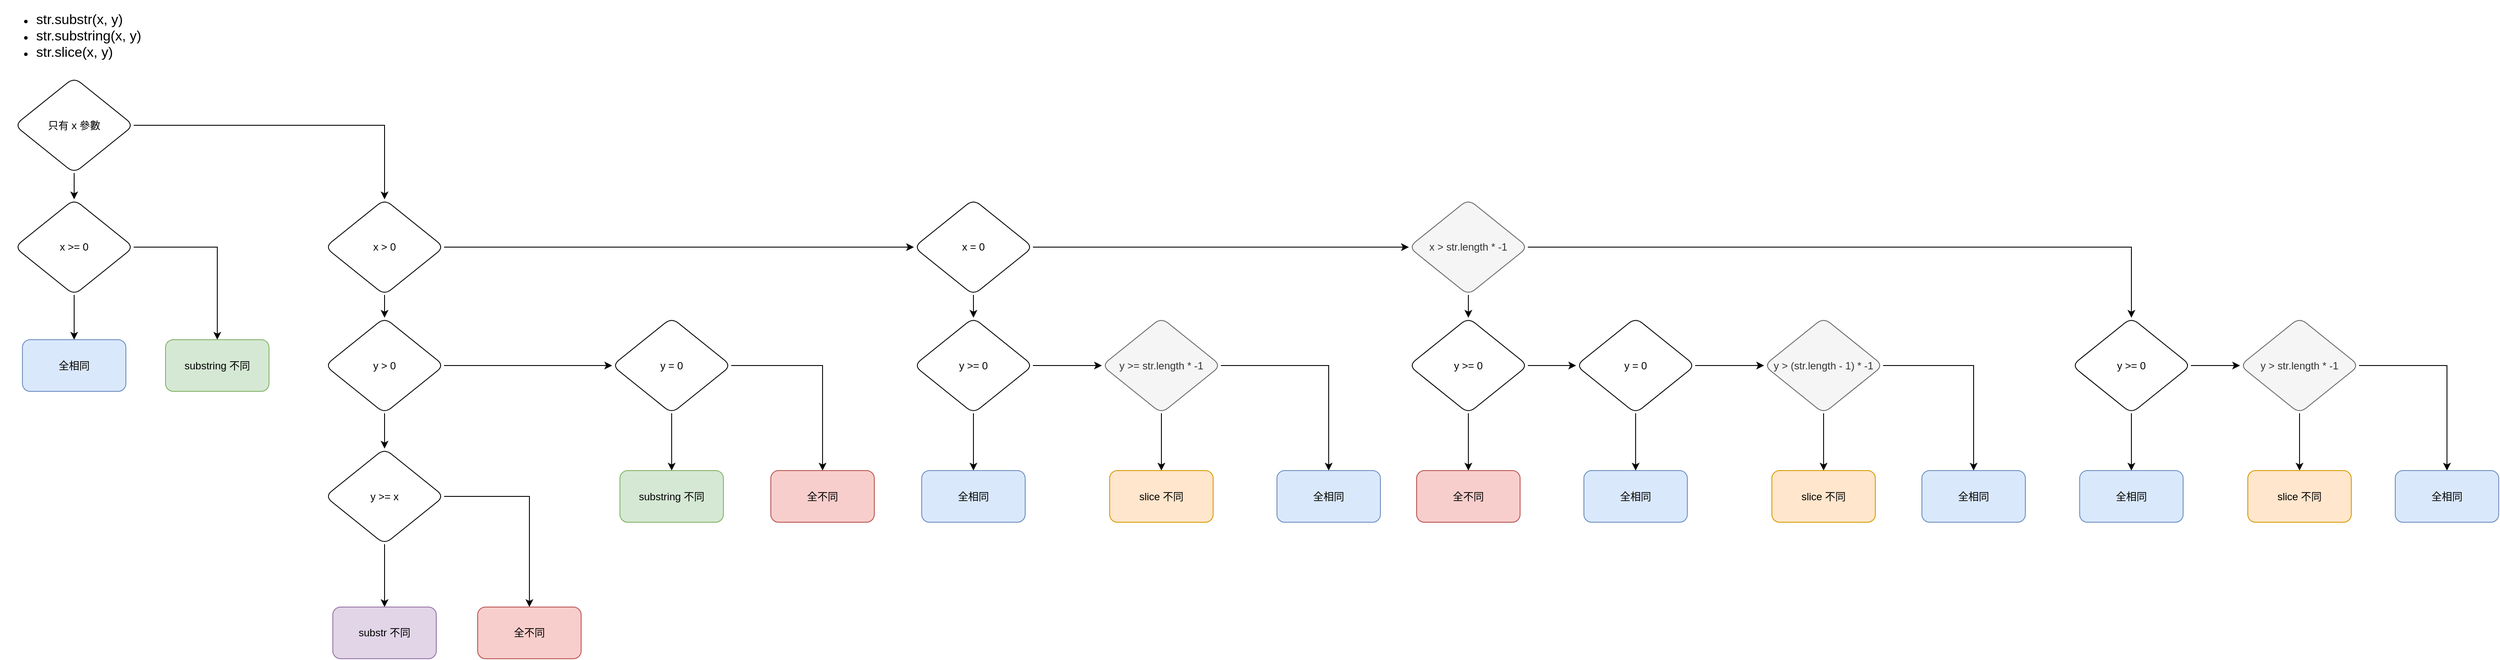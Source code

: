 <mxfile version="24.6.5" type="github">
  <diagram name="第 1 页" id="wg9w4PzNafmkmtGwNENZ">
    <mxGraphModel dx="2636" dy="2099" grid="1" gridSize="10" guides="1" tooltips="1" connect="1" arrows="1" fold="1" page="1" pageScale="1" pageWidth="827" pageHeight="1169" math="0" shadow="0">
      <root>
        <mxCell id="0" />
        <mxCell id="1" parent="0" />
        <mxCell id="AZ1vZ3ruoQsWkpssV_kE-40" style="edgeStyle=orthogonalEdgeStyle;rounded=0;orthogonalLoop=1;jettySize=auto;html=1;" edge="1" parent="1" source="AZ1vZ3ruoQsWkpssV_kE-11" target="AZ1vZ3ruoQsWkpssV_kE-20">
          <mxGeometry relative="1" as="geometry" />
        </mxCell>
        <mxCell id="AZ1vZ3ruoQsWkpssV_kE-41" style="edgeStyle=orthogonalEdgeStyle;rounded=0;orthogonalLoop=1;jettySize=auto;html=1;" edge="1" parent="1" source="AZ1vZ3ruoQsWkpssV_kE-11" target="AZ1vZ3ruoQsWkpssV_kE-39">
          <mxGeometry relative="1" as="geometry" />
        </mxCell>
        <mxCell id="AZ1vZ3ruoQsWkpssV_kE-11" value="只有 x 參數" style="rhombus;whiteSpace=wrap;html=1;rounded=1;strokeColor=default;align=center;verticalAlign=middle;fontFamily=Helvetica;fontSize=12;fontColor=default;fillColor=default;" vertex="1" parent="1">
          <mxGeometry x="-182" y="-37" width="138" height="111" as="geometry" />
        </mxCell>
        <mxCell id="AZ1vZ3ruoQsWkpssV_kE-36" value="" style="edgeStyle=orthogonalEdgeStyle;rounded=0;orthogonalLoop=1;jettySize=auto;html=1;" edge="1" parent="1" source="AZ1vZ3ruoQsWkpssV_kE-20" target="AZ1vZ3ruoQsWkpssV_kE-35">
          <mxGeometry relative="1" as="geometry" />
        </mxCell>
        <mxCell id="AZ1vZ3ruoQsWkpssV_kE-51" style="edgeStyle=orthogonalEdgeStyle;rounded=0;orthogonalLoop=1;jettySize=auto;html=1;" edge="1" parent="1" source="AZ1vZ3ruoQsWkpssV_kE-20" target="AZ1vZ3ruoQsWkpssV_kE-48">
          <mxGeometry relative="1" as="geometry" />
        </mxCell>
        <mxCell id="AZ1vZ3ruoQsWkpssV_kE-20" value="&lt;div&gt;x &amp;gt; 0&lt;/div&gt;" style="rhombus;whiteSpace=wrap;html=1;rounded=1;strokeColor=default;align=center;verticalAlign=middle;fontFamily=Helvetica;fontSize=12;fontColor=default;fillColor=default;" vertex="1" parent="1">
          <mxGeometry x="178" y="104.5" width="138" height="111" as="geometry" />
        </mxCell>
        <mxCell id="AZ1vZ3ruoQsWkpssV_kE-65" value="" style="edgeStyle=orthogonalEdgeStyle;rounded=0;orthogonalLoop=1;jettySize=auto;html=1;" edge="1" parent="1" source="AZ1vZ3ruoQsWkpssV_kE-35" target="AZ1vZ3ruoQsWkpssV_kE-64">
          <mxGeometry relative="1" as="geometry" />
        </mxCell>
        <mxCell id="AZ1vZ3ruoQsWkpssV_kE-69" value="" style="edgeStyle=orthogonalEdgeStyle;rounded=0;orthogonalLoop=1;jettySize=auto;html=1;" edge="1" parent="1" source="AZ1vZ3ruoQsWkpssV_kE-35" target="AZ1vZ3ruoQsWkpssV_kE-68">
          <mxGeometry relative="1" as="geometry" />
        </mxCell>
        <mxCell id="AZ1vZ3ruoQsWkpssV_kE-35" value="&lt;div&gt;y &amp;gt; 0&lt;/div&gt;" style="rhombus;whiteSpace=wrap;html=1;rounded=1;strokeColor=default;align=center;verticalAlign=middle;fontFamily=Helvetica;fontSize=12;fontColor=default;fillColor=default;" vertex="1" parent="1">
          <mxGeometry x="178" y="242" width="138" height="111" as="geometry" />
        </mxCell>
        <mxCell id="AZ1vZ3ruoQsWkpssV_kE-43" value="" style="edgeStyle=orthogonalEdgeStyle;rounded=0;orthogonalLoop=1;jettySize=auto;html=1;" edge="1" parent="1" source="AZ1vZ3ruoQsWkpssV_kE-39" target="AZ1vZ3ruoQsWkpssV_kE-42">
          <mxGeometry relative="1" as="geometry" />
        </mxCell>
        <mxCell id="AZ1vZ3ruoQsWkpssV_kE-45" style="edgeStyle=orthogonalEdgeStyle;rounded=0;orthogonalLoop=1;jettySize=auto;html=1;entryX=0.5;entryY=0;entryDx=0;entryDy=0;" edge="1" parent="1" source="AZ1vZ3ruoQsWkpssV_kE-39" target="AZ1vZ3ruoQsWkpssV_kE-44">
          <mxGeometry relative="1" as="geometry" />
        </mxCell>
        <mxCell id="AZ1vZ3ruoQsWkpssV_kE-39" value="&lt;div&gt;x &amp;gt;= 0&lt;/div&gt;" style="rhombus;whiteSpace=wrap;html=1;rounded=1;strokeColor=default;align=center;verticalAlign=middle;fontFamily=Helvetica;fontSize=12;fontColor=default;fillColor=default;" vertex="1" parent="1">
          <mxGeometry x="-182" y="104.5" width="138" height="111" as="geometry" />
        </mxCell>
        <mxCell id="AZ1vZ3ruoQsWkpssV_kE-42" value="全相同" style="rounded=1;whiteSpace=wrap;html=1;fillColor=#dae8fc;strokeColor=#6c8ebf;" vertex="1" parent="1">
          <mxGeometry x="-173" y="267.5" width="120" height="60" as="geometry" />
        </mxCell>
        <mxCell id="AZ1vZ3ruoQsWkpssV_kE-44" value="substring 不同" style="rounded=1;whiteSpace=wrap;html=1;fillColor=#d5e8d4;strokeColor=#82b366;" vertex="1" parent="1">
          <mxGeometry x="-7" y="267.5" width="120" height="60" as="geometry" />
        </mxCell>
        <mxCell id="AZ1vZ3ruoQsWkpssV_kE-53" value="" style="edgeStyle=orthogonalEdgeStyle;rounded=0;orthogonalLoop=1;jettySize=auto;html=1;" edge="1" parent="1" source="AZ1vZ3ruoQsWkpssV_kE-48" target="AZ1vZ3ruoQsWkpssV_kE-52">
          <mxGeometry relative="1" as="geometry" />
        </mxCell>
        <mxCell id="AZ1vZ3ruoQsWkpssV_kE-55" value="" style="edgeStyle=orthogonalEdgeStyle;rounded=0;orthogonalLoop=1;jettySize=auto;html=1;" edge="1" parent="1" source="AZ1vZ3ruoQsWkpssV_kE-48" target="AZ1vZ3ruoQsWkpssV_kE-54">
          <mxGeometry relative="1" as="geometry" />
        </mxCell>
        <mxCell id="AZ1vZ3ruoQsWkpssV_kE-48" value="&lt;div&gt;x = 0&lt;/div&gt;" style="rhombus;whiteSpace=wrap;html=1;rounded=1;strokeColor=default;align=center;verticalAlign=middle;fontFamily=Helvetica;fontSize=12;fontColor=default;fillColor=default;" vertex="1" parent="1">
          <mxGeometry x="861" y="104.5" width="138" height="111" as="geometry" />
        </mxCell>
        <mxCell id="AZ1vZ3ruoQsWkpssV_kE-105" value="" style="edgeStyle=orthogonalEdgeStyle;rounded=0;orthogonalLoop=1;jettySize=auto;html=1;" edge="1" parent="1" source="AZ1vZ3ruoQsWkpssV_kE-52" target="AZ1vZ3ruoQsWkpssV_kE-104">
          <mxGeometry relative="1" as="geometry" />
        </mxCell>
        <mxCell id="AZ1vZ3ruoQsWkpssV_kE-119" style="edgeStyle=orthogonalEdgeStyle;rounded=0;orthogonalLoop=1;jettySize=auto;html=1;" edge="1" parent="1" source="AZ1vZ3ruoQsWkpssV_kE-52" target="AZ1vZ3ruoQsWkpssV_kE-78">
          <mxGeometry relative="1" as="geometry">
            <mxPoint x="2317" y="160" as="targetPoint" />
          </mxGeometry>
        </mxCell>
        <mxCell id="AZ1vZ3ruoQsWkpssV_kE-52" value="x &amp;gt; str.length * -1" style="rhombus;whiteSpace=wrap;html=1;rounded=1;strokeColor=#666666;align=center;verticalAlign=middle;fontFamily=Helvetica;fontSize=12;fontColor=#333333;fillColor=#f5f5f5;" vertex="1" parent="1">
          <mxGeometry x="1435" y="104.5" width="138" height="111" as="geometry" />
        </mxCell>
        <mxCell id="AZ1vZ3ruoQsWkpssV_kE-57" value="" style="edgeStyle=orthogonalEdgeStyle;rounded=0;orthogonalLoop=1;jettySize=auto;html=1;" edge="1" parent="1" source="AZ1vZ3ruoQsWkpssV_kE-54" target="AZ1vZ3ruoQsWkpssV_kE-56">
          <mxGeometry relative="1" as="geometry" />
        </mxCell>
        <mxCell id="AZ1vZ3ruoQsWkpssV_kE-59" value="" style="edgeStyle=orthogonalEdgeStyle;rounded=0;orthogonalLoop=1;jettySize=auto;html=1;" edge="1" parent="1" source="AZ1vZ3ruoQsWkpssV_kE-54" target="AZ1vZ3ruoQsWkpssV_kE-58">
          <mxGeometry relative="1" as="geometry" />
        </mxCell>
        <mxCell id="AZ1vZ3ruoQsWkpssV_kE-54" value="&lt;div&gt;y &amp;gt;= 0&lt;/div&gt;" style="rhombus;whiteSpace=wrap;html=1;rounded=1;strokeColor=default;align=center;verticalAlign=middle;fontFamily=Helvetica;fontSize=12;fontColor=default;fillColor=default;" vertex="1" parent="1">
          <mxGeometry x="861" y="242" width="138" height="111" as="geometry" />
        </mxCell>
        <mxCell id="AZ1vZ3ruoQsWkpssV_kE-56" value="全相同" style="whiteSpace=wrap;html=1;rounded=1;fillColor=#dae8fc;strokeColor=#6c8ebf;" vertex="1" parent="1">
          <mxGeometry x="870" y="419.5" width="120" height="60" as="geometry" />
        </mxCell>
        <mxCell id="AZ1vZ3ruoQsWkpssV_kE-61" value="" style="edgeStyle=orthogonalEdgeStyle;rounded=0;orthogonalLoop=1;jettySize=auto;html=1;" edge="1" parent="1" source="AZ1vZ3ruoQsWkpssV_kE-58" target="AZ1vZ3ruoQsWkpssV_kE-60">
          <mxGeometry relative="1" as="geometry" />
        </mxCell>
        <mxCell id="AZ1vZ3ruoQsWkpssV_kE-63" value="" style="edgeStyle=orthogonalEdgeStyle;rounded=0;orthogonalLoop=1;jettySize=auto;html=1;" edge="1" parent="1" source="AZ1vZ3ruoQsWkpssV_kE-58" target="AZ1vZ3ruoQsWkpssV_kE-62">
          <mxGeometry relative="1" as="geometry" />
        </mxCell>
        <mxCell id="AZ1vZ3ruoQsWkpssV_kE-58" value="&lt;div&gt;y &amp;gt;= str.length * -1&lt;/div&gt;" style="rhombus;whiteSpace=wrap;html=1;rounded=1;strokeColor=#666666;align=center;verticalAlign=middle;fontFamily=Helvetica;fontSize=12;fontColor=#333333;fillColor=#f5f5f5;" vertex="1" parent="1">
          <mxGeometry x="1079" y="242" width="138" height="111" as="geometry" />
        </mxCell>
        <mxCell id="AZ1vZ3ruoQsWkpssV_kE-60" value="slice 不同" style="whiteSpace=wrap;html=1;rounded=1;fillColor=#ffe6cc;strokeColor=#d79b00;" vertex="1" parent="1">
          <mxGeometry x="1088" y="419.5" width="120" height="60" as="geometry" />
        </mxCell>
        <mxCell id="AZ1vZ3ruoQsWkpssV_kE-62" value="全相同" style="whiteSpace=wrap;html=1;rounded=1;fillColor=#dae8fc;strokeColor=#6c8ebf;" vertex="1" parent="1">
          <mxGeometry x="1282" y="419.5" width="120" height="60" as="geometry" />
        </mxCell>
        <mxCell id="AZ1vZ3ruoQsWkpssV_kE-75" value="" style="edgeStyle=orthogonalEdgeStyle;rounded=0;orthogonalLoop=1;jettySize=auto;html=1;" edge="1" parent="1" source="AZ1vZ3ruoQsWkpssV_kE-64" target="AZ1vZ3ruoQsWkpssV_kE-74">
          <mxGeometry relative="1" as="geometry" />
        </mxCell>
        <mxCell id="AZ1vZ3ruoQsWkpssV_kE-77" value="" style="edgeStyle=orthogonalEdgeStyle;rounded=0;orthogonalLoop=1;jettySize=auto;html=1;" edge="1" parent="1" source="AZ1vZ3ruoQsWkpssV_kE-64" target="AZ1vZ3ruoQsWkpssV_kE-76">
          <mxGeometry relative="1" as="geometry" />
        </mxCell>
        <mxCell id="AZ1vZ3ruoQsWkpssV_kE-64" value="&lt;div&gt;y = 0&lt;/div&gt;" style="rhombus;whiteSpace=wrap;html=1;rounded=1;strokeColor=default;align=center;verticalAlign=middle;fontFamily=Helvetica;fontSize=12;fontColor=default;fillColor=default;" vertex="1" parent="1">
          <mxGeometry x="511" y="242" width="138" height="111" as="geometry" />
        </mxCell>
        <mxCell id="AZ1vZ3ruoQsWkpssV_kE-71" value="" style="edgeStyle=orthogonalEdgeStyle;rounded=0;orthogonalLoop=1;jettySize=auto;html=1;" edge="1" parent="1" source="AZ1vZ3ruoQsWkpssV_kE-68" target="AZ1vZ3ruoQsWkpssV_kE-70">
          <mxGeometry relative="1" as="geometry" />
        </mxCell>
        <mxCell id="AZ1vZ3ruoQsWkpssV_kE-73" value="" style="edgeStyle=orthogonalEdgeStyle;rounded=0;orthogonalLoop=1;jettySize=auto;html=1;" edge="1" parent="1" source="AZ1vZ3ruoQsWkpssV_kE-68" target="AZ1vZ3ruoQsWkpssV_kE-72">
          <mxGeometry relative="1" as="geometry" />
        </mxCell>
        <mxCell id="AZ1vZ3ruoQsWkpssV_kE-68" value="&lt;div&gt;y &amp;gt;= x&lt;/div&gt;" style="rhombus;whiteSpace=wrap;html=1;rounded=1;strokeColor=default;align=center;verticalAlign=middle;fontFamily=Helvetica;fontSize=12;fontColor=default;fillColor=default;" vertex="1" parent="1">
          <mxGeometry x="178" y="394" width="138" height="111" as="geometry" />
        </mxCell>
        <mxCell id="AZ1vZ3ruoQsWkpssV_kE-70" value="substr 不同" style="whiteSpace=wrap;html=1;rounded=1;fillColor=#e1d5e7;strokeColor=#9673a6;" vertex="1" parent="1">
          <mxGeometry x="187" y="578" width="120" height="60" as="geometry" />
        </mxCell>
        <mxCell id="AZ1vZ3ruoQsWkpssV_kE-72" value="全不同" style="whiteSpace=wrap;html=1;rounded=1;fillColor=#f8cecc;strokeColor=#b85450;" vertex="1" parent="1">
          <mxGeometry x="355" y="578" width="120" height="60" as="geometry" />
        </mxCell>
        <mxCell id="AZ1vZ3ruoQsWkpssV_kE-74" value="substring 不同" style="whiteSpace=wrap;html=1;rounded=1;fillColor=#d5e8d4;strokeColor=#82b366;" vertex="1" parent="1">
          <mxGeometry x="520" y="419.5" width="120" height="60" as="geometry" />
        </mxCell>
        <mxCell id="AZ1vZ3ruoQsWkpssV_kE-76" value="全不同" style="whiteSpace=wrap;html=1;rounded=1;fillColor=#f8cecc;strokeColor=#b85450;" vertex="1" parent="1">
          <mxGeometry x="695" y="419.5" width="120" height="60" as="geometry" />
        </mxCell>
        <mxCell id="AZ1vZ3ruoQsWkpssV_kE-81" value="" style="edgeStyle=orthogonalEdgeStyle;rounded=0;orthogonalLoop=1;jettySize=auto;html=1;" edge="1" parent="1" source="AZ1vZ3ruoQsWkpssV_kE-78" target="AZ1vZ3ruoQsWkpssV_kE-80">
          <mxGeometry relative="1" as="geometry" />
        </mxCell>
        <mxCell id="AZ1vZ3ruoQsWkpssV_kE-120" value="" style="edgeStyle=orthogonalEdgeStyle;rounded=0;orthogonalLoop=1;jettySize=auto;html=1;" edge="1" parent="1" source="AZ1vZ3ruoQsWkpssV_kE-78" target="AZ1vZ3ruoQsWkpssV_kE-88">
          <mxGeometry relative="1" as="geometry" />
        </mxCell>
        <mxCell id="AZ1vZ3ruoQsWkpssV_kE-78" value="&lt;div&gt;y &amp;gt;= 0&lt;/div&gt;" style="rhombus;whiteSpace=wrap;html=1;rounded=1;strokeColor=default;align=center;verticalAlign=middle;fontFamily=Helvetica;fontSize=12;fontColor=default;fillColor=default;" vertex="1" parent="1">
          <mxGeometry x="2204" y="242" width="138" height="111" as="geometry" />
        </mxCell>
        <mxCell id="AZ1vZ3ruoQsWkpssV_kE-80" value="全相同" style="whiteSpace=wrap;html=1;rounded=1;fillColor=#dae8fc;strokeColor=#6c8ebf;" vertex="1" parent="1">
          <mxGeometry x="2213" y="419.5" width="120" height="60" as="geometry" />
        </mxCell>
        <mxCell id="AZ1vZ3ruoQsWkpssV_kE-122" value="" style="edgeStyle=orthogonalEdgeStyle;rounded=0;orthogonalLoop=1;jettySize=auto;html=1;" edge="1" parent="1" source="AZ1vZ3ruoQsWkpssV_kE-88" target="AZ1vZ3ruoQsWkpssV_kE-92">
          <mxGeometry relative="1" as="geometry" />
        </mxCell>
        <mxCell id="AZ1vZ3ruoQsWkpssV_kE-124" value="" style="edgeStyle=orthogonalEdgeStyle;rounded=0;orthogonalLoop=1;jettySize=auto;html=1;" edge="1" parent="1" source="AZ1vZ3ruoQsWkpssV_kE-88" target="AZ1vZ3ruoQsWkpssV_kE-123">
          <mxGeometry relative="1" as="geometry" />
        </mxCell>
        <mxCell id="AZ1vZ3ruoQsWkpssV_kE-88" value="y &amp;gt; str.length * -1" style="rhombus;whiteSpace=wrap;html=1;rounded=1;strokeColor=#666666;align=center;verticalAlign=middle;fontFamily=Helvetica;fontSize=12;fontColor=#333333;fillColor=#f5f5f5;" vertex="1" parent="1">
          <mxGeometry x="2399" y="242" width="138" height="111" as="geometry" />
        </mxCell>
        <mxCell id="AZ1vZ3ruoQsWkpssV_kE-92" value="slice 不同" style="whiteSpace=wrap;html=1;rounded=1;fillColor=#ffe6cc;strokeColor=#d79b00;" vertex="1" parent="1">
          <mxGeometry x="2408" y="419.5" width="120" height="60" as="geometry" />
        </mxCell>
        <mxCell id="AZ1vZ3ruoQsWkpssV_kE-96" value="&lt;ul&gt;&lt;li&gt;&lt;font style=&quot;font-size: 16px;&quot;&gt;str.substr(x, y)&lt;/font&gt;&lt;/li&gt;&lt;li&gt;&lt;font style=&quot;font-size: 16px;&quot;&gt;str.substring(x, y)&lt;/font&gt;&lt;/li&gt;&lt;li&gt;&lt;font style=&quot;font-size: 16px;&quot;&gt;str.slice(x, y)&lt;/font&gt;&lt;/li&gt;&lt;/ul&gt;" style="text;html=1;align=left;verticalAlign=middle;whiteSpace=wrap;rounded=0;" vertex="1" parent="1">
          <mxGeometry x="-199" y="-122" width="195" height="72" as="geometry" />
        </mxCell>
        <mxCell id="AZ1vZ3ruoQsWkpssV_kE-107" value="" style="edgeStyle=orthogonalEdgeStyle;rounded=0;orthogonalLoop=1;jettySize=auto;html=1;" edge="1" parent="1" source="AZ1vZ3ruoQsWkpssV_kE-104" target="AZ1vZ3ruoQsWkpssV_kE-106">
          <mxGeometry relative="1" as="geometry" />
        </mxCell>
        <mxCell id="AZ1vZ3ruoQsWkpssV_kE-111" value="" style="edgeStyle=orthogonalEdgeStyle;rounded=0;orthogonalLoop=1;jettySize=auto;html=1;" edge="1" parent="1" source="AZ1vZ3ruoQsWkpssV_kE-104" target="AZ1vZ3ruoQsWkpssV_kE-110">
          <mxGeometry relative="1" as="geometry" />
        </mxCell>
        <mxCell id="AZ1vZ3ruoQsWkpssV_kE-104" value="y &amp;gt;= 0" style="rhombus;whiteSpace=wrap;html=1;rounded=1;strokeColor=default;align=center;verticalAlign=middle;fontFamily=Helvetica;fontSize=12;fontColor=default;fillColor=default;" vertex="1" parent="1">
          <mxGeometry x="1435" y="242" width="138" height="111" as="geometry" />
        </mxCell>
        <mxCell id="AZ1vZ3ruoQsWkpssV_kE-106" value="全不同" style="whiteSpace=wrap;html=1;rounded=1;fillColor=#f8cecc;strokeColor=#b85450;" vertex="1" parent="1">
          <mxGeometry x="1444" y="419.5" width="120" height="60" as="geometry" />
        </mxCell>
        <mxCell id="AZ1vZ3ruoQsWkpssV_kE-108" value="全相同" style="whiteSpace=wrap;html=1;rounded=1;fillColor=#dae8fc;strokeColor=#6c8ebf;" vertex="1" parent="1">
          <mxGeometry x="1638" y="419.5" width="120" height="60" as="geometry" />
        </mxCell>
        <mxCell id="AZ1vZ3ruoQsWkpssV_kE-112" value="" style="edgeStyle=orthogonalEdgeStyle;rounded=0;orthogonalLoop=1;jettySize=auto;html=1;" edge="1" parent="1" source="AZ1vZ3ruoQsWkpssV_kE-110" target="AZ1vZ3ruoQsWkpssV_kE-108">
          <mxGeometry relative="1" as="geometry" />
        </mxCell>
        <mxCell id="AZ1vZ3ruoQsWkpssV_kE-114" value="" style="edgeStyle=orthogonalEdgeStyle;rounded=0;orthogonalLoop=1;jettySize=auto;html=1;" edge="1" parent="1" source="AZ1vZ3ruoQsWkpssV_kE-110" target="AZ1vZ3ruoQsWkpssV_kE-113">
          <mxGeometry relative="1" as="geometry" />
        </mxCell>
        <mxCell id="AZ1vZ3ruoQsWkpssV_kE-110" value="y = 0" style="rhombus;whiteSpace=wrap;html=1;rounded=1;strokeColor=default;align=center;verticalAlign=middle;fontFamily=Helvetica;fontSize=12;fontColor=default;fillColor=default;" vertex="1" parent="1">
          <mxGeometry x="1629" y="242" width="138" height="111" as="geometry" />
        </mxCell>
        <mxCell id="AZ1vZ3ruoQsWkpssV_kE-116" value="" style="edgeStyle=orthogonalEdgeStyle;rounded=0;orthogonalLoop=1;jettySize=auto;html=1;" edge="1" parent="1" source="AZ1vZ3ruoQsWkpssV_kE-113" target="AZ1vZ3ruoQsWkpssV_kE-115">
          <mxGeometry relative="1" as="geometry" />
        </mxCell>
        <mxCell id="AZ1vZ3ruoQsWkpssV_kE-118" value="" style="edgeStyle=orthogonalEdgeStyle;rounded=0;orthogonalLoop=1;jettySize=auto;html=1;" edge="1" parent="1" source="AZ1vZ3ruoQsWkpssV_kE-113" target="AZ1vZ3ruoQsWkpssV_kE-117">
          <mxGeometry relative="1" as="geometry" />
        </mxCell>
        <mxCell id="AZ1vZ3ruoQsWkpssV_kE-113" value="y &amp;gt; (str.length - 1) * -1" style="rhombus;whiteSpace=wrap;html=1;rounded=1;strokeColor=#666666;align=center;verticalAlign=middle;fontFamily=Helvetica;fontSize=12;fontColor=#333333;fillColor=#f5f5f5;" vertex="1" parent="1">
          <mxGeometry x="1847" y="242" width="138" height="111" as="geometry" />
        </mxCell>
        <mxCell id="AZ1vZ3ruoQsWkpssV_kE-115" value="slice 不同" style="whiteSpace=wrap;html=1;rounded=1;fillColor=#ffe6cc;strokeColor=#d79b00;" vertex="1" parent="1">
          <mxGeometry x="1856" y="419.5" width="120" height="60" as="geometry" />
        </mxCell>
        <mxCell id="AZ1vZ3ruoQsWkpssV_kE-117" value="全相同" style="whiteSpace=wrap;html=1;rounded=1;fillColor=#dae8fc;strokeColor=#6c8ebf;" vertex="1" parent="1">
          <mxGeometry x="2030" y="419.5" width="120" height="60" as="geometry" />
        </mxCell>
        <mxCell id="AZ1vZ3ruoQsWkpssV_kE-123" value="全相同" style="whiteSpace=wrap;html=1;rounded=1;fillColor=#dae8fc;strokeColor=#6c8ebf;" vertex="1" parent="1">
          <mxGeometry x="2579" y="419.5" width="120" height="60" as="geometry" />
        </mxCell>
      </root>
    </mxGraphModel>
  </diagram>
</mxfile>
